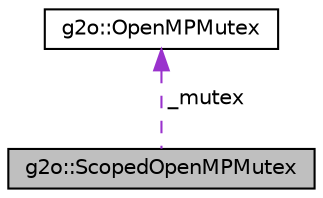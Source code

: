 digraph "g2o::ScopedOpenMPMutex"
{
  edge [fontname="Helvetica",fontsize="10",labelfontname="Helvetica",labelfontsize="10"];
  node [fontname="Helvetica",fontsize="10",shape=record];
  Node1 [label="g2o::ScopedOpenMPMutex",height=0.2,width=0.4,color="black", fillcolor="grey75", style="filled", fontcolor="black"];
  Node2 -> Node1 [dir="back",color="darkorchid3",fontsize="10",style="dashed",label=" _mutex" ,fontname="Helvetica"];
  Node2 [label="g2o::OpenMPMutex",height=0.2,width=0.4,color="black", fillcolor="white", style="filled",URL="$classg2o_1_1OpenMPMutex.html"];
}
